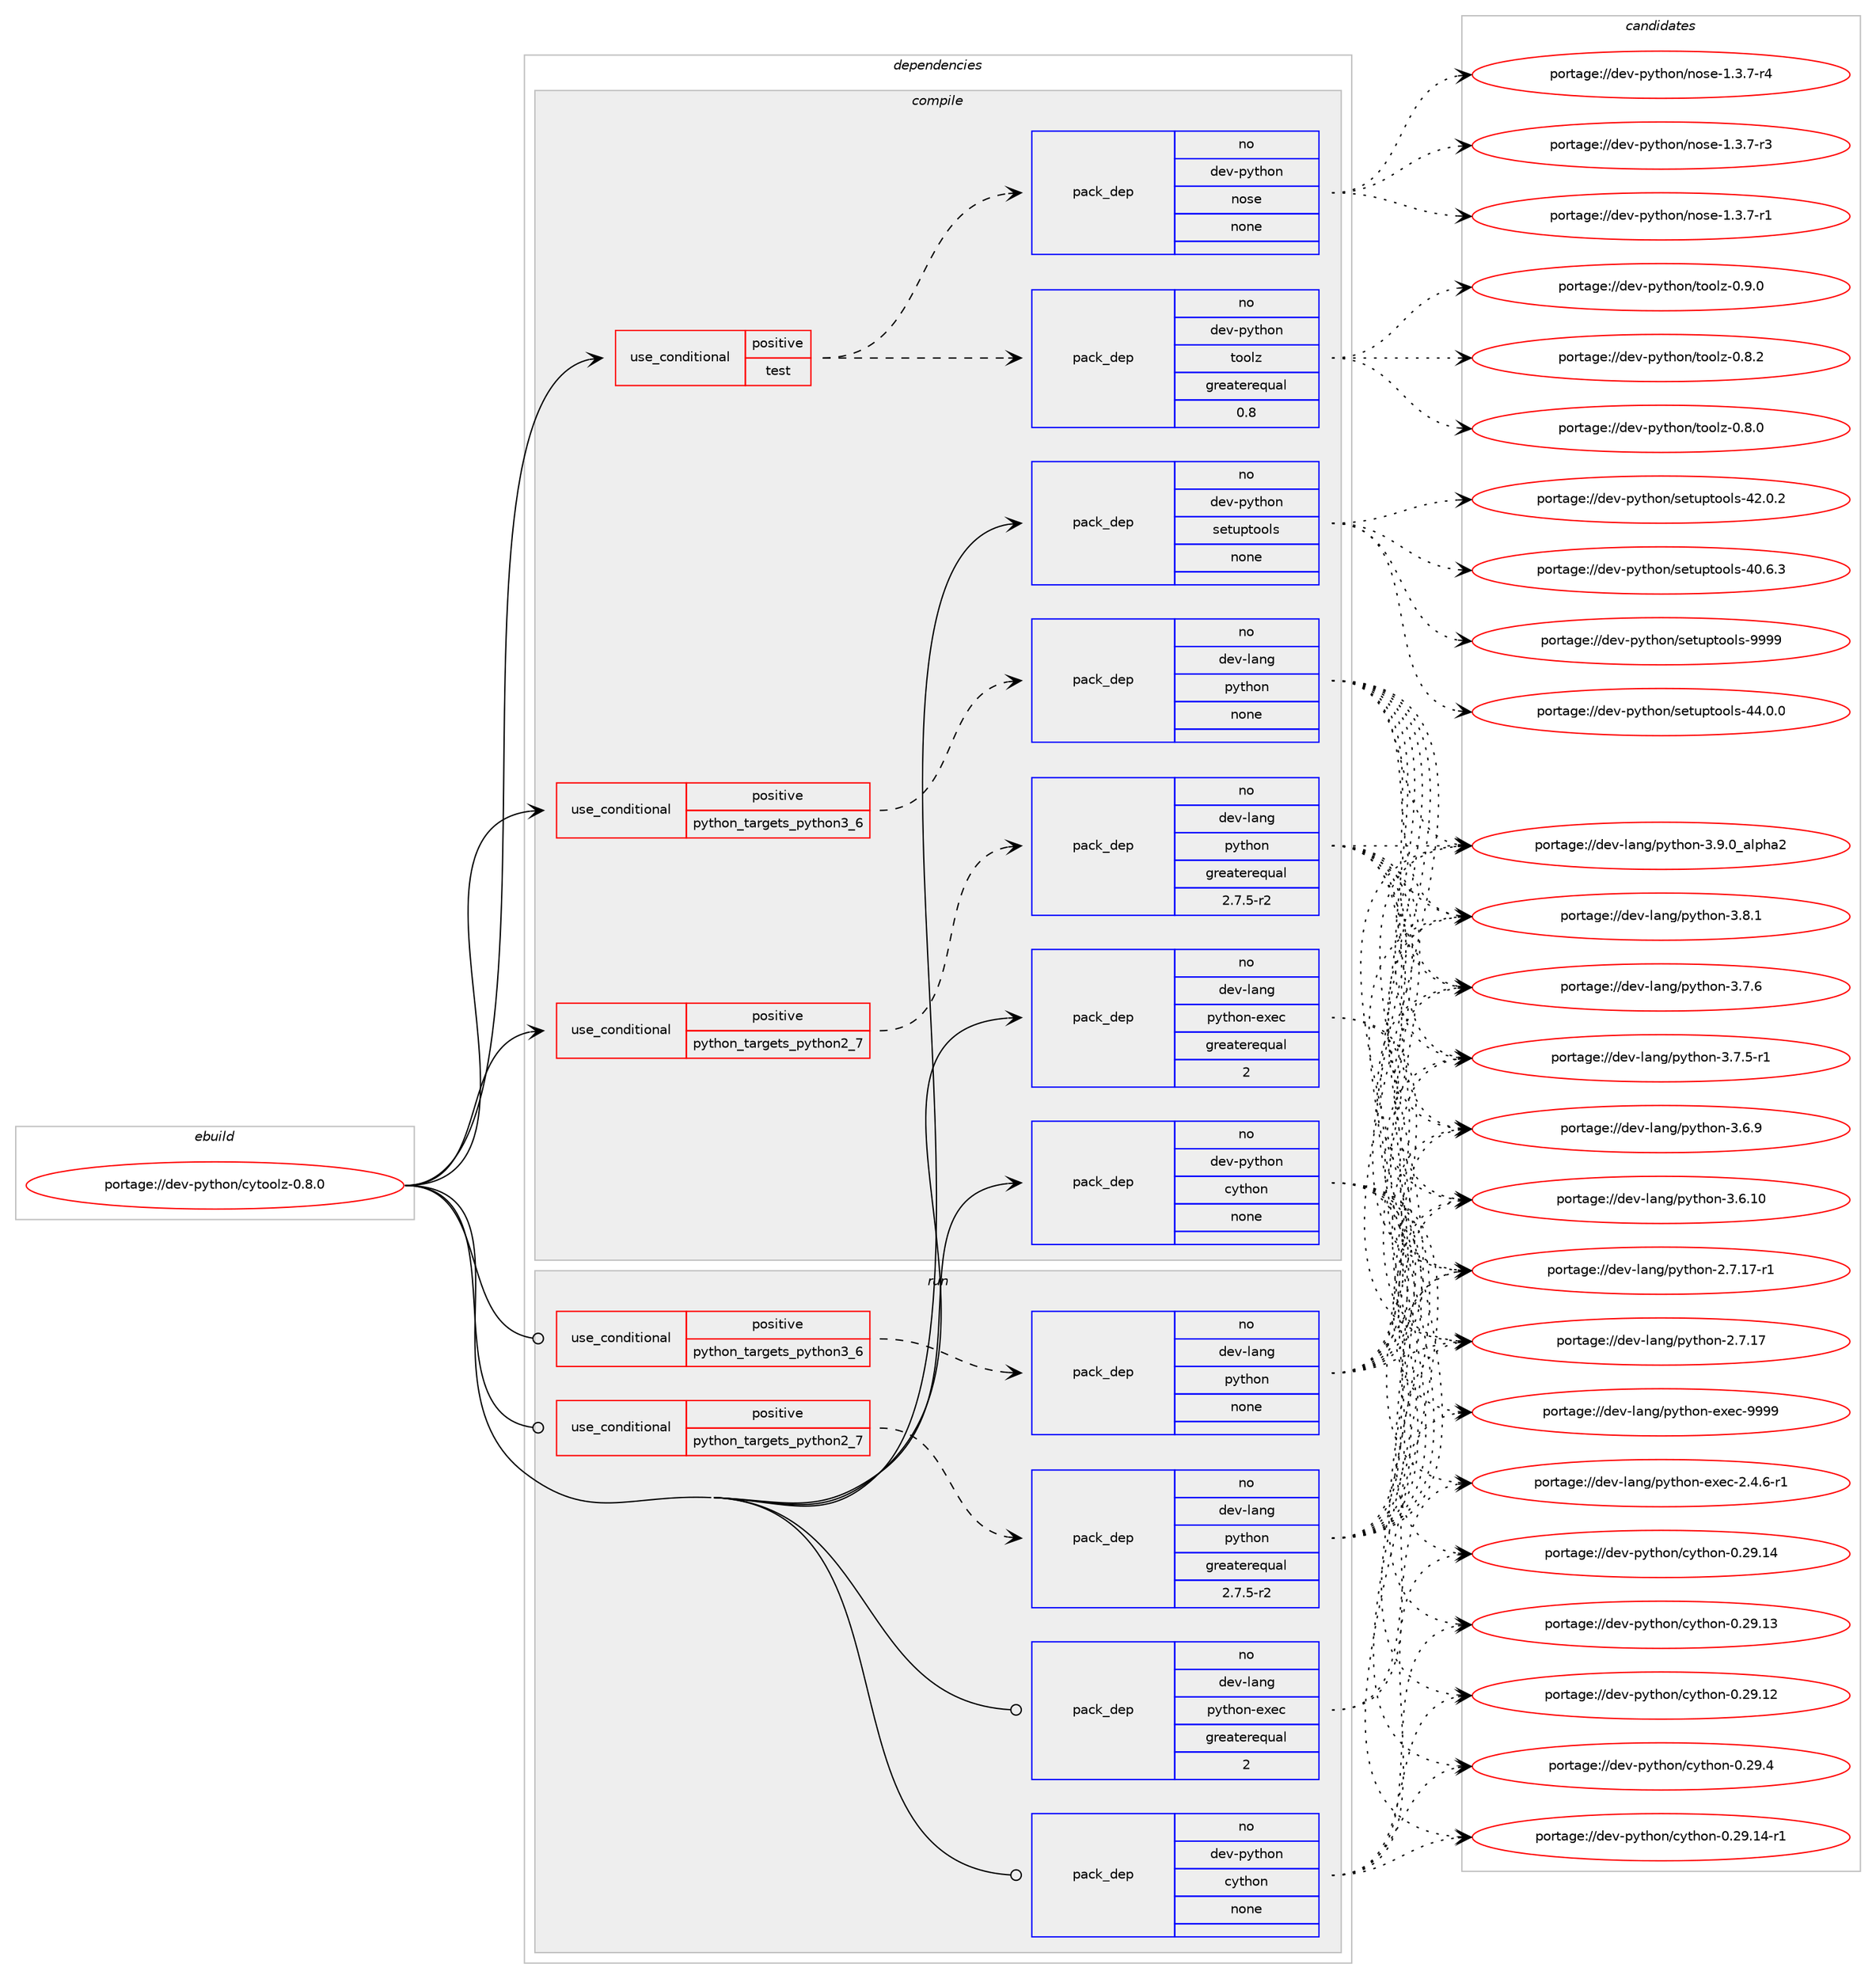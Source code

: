 digraph prolog {

# *************
# Graph options
# *************

newrank=true;
concentrate=true;
compound=true;
graph [rankdir=LR,fontname=Helvetica,fontsize=10,ranksep=1.5];#, ranksep=2.5, nodesep=0.2];
edge  [arrowhead=vee];
node  [fontname=Helvetica,fontsize=10];

# **********
# The ebuild
# **********

subgraph cluster_leftcol {
color=gray;
label=<<i>ebuild</i>>;
id [label="portage://dev-python/cytoolz-0.8.0", color=red, width=4, href="../dev-python/cytoolz-0.8.0.svg"];
}

# ****************
# The dependencies
# ****************

subgraph cluster_midcol {
color=gray;
label=<<i>dependencies</i>>;
subgraph cluster_compile {
fillcolor="#eeeeee";
style=filled;
label=<<i>compile</i>>;
subgraph cond117108 {
dependency465151 [label=<<TABLE BORDER="0" CELLBORDER="1" CELLSPACING="0" CELLPADDING="4"><TR><TD ROWSPAN="3" CELLPADDING="10">use_conditional</TD></TR><TR><TD>positive</TD></TR><TR><TD>python_targets_python2_7</TD></TR></TABLE>>, shape=none, color=red];
subgraph pack343049 {
dependency465152 [label=<<TABLE BORDER="0" CELLBORDER="1" CELLSPACING="0" CELLPADDING="4" WIDTH="220"><TR><TD ROWSPAN="6" CELLPADDING="30">pack_dep</TD></TR><TR><TD WIDTH="110">no</TD></TR><TR><TD>dev-lang</TD></TR><TR><TD>python</TD></TR><TR><TD>greaterequal</TD></TR><TR><TD>2.7.5-r2</TD></TR></TABLE>>, shape=none, color=blue];
}
dependency465151:e -> dependency465152:w [weight=20,style="dashed",arrowhead="vee"];
}
id:e -> dependency465151:w [weight=20,style="solid",arrowhead="vee"];
subgraph cond117109 {
dependency465153 [label=<<TABLE BORDER="0" CELLBORDER="1" CELLSPACING="0" CELLPADDING="4"><TR><TD ROWSPAN="3" CELLPADDING="10">use_conditional</TD></TR><TR><TD>positive</TD></TR><TR><TD>python_targets_python3_6</TD></TR></TABLE>>, shape=none, color=red];
subgraph pack343050 {
dependency465154 [label=<<TABLE BORDER="0" CELLBORDER="1" CELLSPACING="0" CELLPADDING="4" WIDTH="220"><TR><TD ROWSPAN="6" CELLPADDING="30">pack_dep</TD></TR><TR><TD WIDTH="110">no</TD></TR><TR><TD>dev-lang</TD></TR><TR><TD>python</TD></TR><TR><TD>none</TD></TR><TR><TD></TD></TR></TABLE>>, shape=none, color=blue];
}
dependency465153:e -> dependency465154:w [weight=20,style="dashed",arrowhead="vee"];
}
id:e -> dependency465153:w [weight=20,style="solid",arrowhead="vee"];
subgraph cond117110 {
dependency465155 [label=<<TABLE BORDER="0" CELLBORDER="1" CELLSPACING="0" CELLPADDING="4"><TR><TD ROWSPAN="3" CELLPADDING="10">use_conditional</TD></TR><TR><TD>positive</TD></TR><TR><TD>test</TD></TR></TABLE>>, shape=none, color=red];
subgraph pack343051 {
dependency465156 [label=<<TABLE BORDER="0" CELLBORDER="1" CELLSPACING="0" CELLPADDING="4" WIDTH="220"><TR><TD ROWSPAN="6" CELLPADDING="30">pack_dep</TD></TR><TR><TD WIDTH="110">no</TD></TR><TR><TD>dev-python</TD></TR><TR><TD>nose</TD></TR><TR><TD>none</TD></TR><TR><TD></TD></TR></TABLE>>, shape=none, color=blue];
}
dependency465155:e -> dependency465156:w [weight=20,style="dashed",arrowhead="vee"];
subgraph pack343052 {
dependency465157 [label=<<TABLE BORDER="0" CELLBORDER="1" CELLSPACING="0" CELLPADDING="4" WIDTH="220"><TR><TD ROWSPAN="6" CELLPADDING="30">pack_dep</TD></TR><TR><TD WIDTH="110">no</TD></TR><TR><TD>dev-python</TD></TR><TR><TD>toolz</TD></TR><TR><TD>greaterequal</TD></TR><TR><TD>0.8</TD></TR></TABLE>>, shape=none, color=blue];
}
dependency465155:e -> dependency465157:w [weight=20,style="dashed",arrowhead="vee"];
}
id:e -> dependency465155:w [weight=20,style="solid",arrowhead="vee"];
subgraph pack343053 {
dependency465158 [label=<<TABLE BORDER="0" CELLBORDER="1" CELLSPACING="0" CELLPADDING="4" WIDTH="220"><TR><TD ROWSPAN="6" CELLPADDING="30">pack_dep</TD></TR><TR><TD WIDTH="110">no</TD></TR><TR><TD>dev-lang</TD></TR><TR><TD>python-exec</TD></TR><TR><TD>greaterequal</TD></TR><TR><TD>2</TD></TR></TABLE>>, shape=none, color=blue];
}
id:e -> dependency465158:w [weight=20,style="solid",arrowhead="vee"];
subgraph pack343054 {
dependency465159 [label=<<TABLE BORDER="0" CELLBORDER="1" CELLSPACING="0" CELLPADDING="4" WIDTH="220"><TR><TD ROWSPAN="6" CELLPADDING="30">pack_dep</TD></TR><TR><TD WIDTH="110">no</TD></TR><TR><TD>dev-python</TD></TR><TR><TD>cython</TD></TR><TR><TD>none</TD></TR><TR><TD></TD></TR></TABLE>>, shape=none, color=blue];
}
id:e -> dependency465159:w [weight=20,style="solid",arrowhead="vee"];
subgraph pack343055 {
dependency465160 [label=<<TABLE BORDER="0" CELLBORDER="1" CELLSPACING="0" CELLPADDING="4" WIDTH="220"><TR><TD ROWSPAN="6" CELLPADDING="30">pack_dep</TD></TR><TR><TD WIDTH="110">no</TD></TR><TR><TD>dev-python</TD></TR><TR><TD>setuptools</TD></TR><TR><TD>none</TD></TR><TR><TD></TD></TR></TABLE>>, shape=none, color=blue];
}
id:e -> dependency465160:w [weight=20,style="solid",arrowhead="vee"];
}
subgraph cluster_compileandrun {
fillcolor="#eeeeee";
style=filled;
label=<<i>compile and run</i>>;
}
subgraph cluster_run {
fillcolor="#eeeeee";
style=filled;
label=<<i>run</i>>;
subgraph cond117111 {
dependency465161 [label=<<TABLE BORDER="0" CELLBORDER="1" CELLSPACING="0" CELLPADDING="4"><TR><TD ROWSPAN="3" CELLPADDING="10">use_conditional</TD></TR><TR><TD>positive</TD></TR><TR><TD>python_targets_python2_7</TD></TR></TABLE>>, shape=none, color=red];
subgraph pack343056 {
dependency465162 [label=<<TABLE BORDER="0" CELLBORDER="1" CELLSPACING="0" CELLPADDING="4" WIDTH="220"><TR><TD ROWSPAN="6" CELLPADDING="30">pack_dep</TD></TR><TR><TD WIDTH="110">no</TD></TR><TR><TD>dev-lang</TD></TR><TR><TD>python</TD></TR><TR><TD>greaterequal</TD></TR><TR><TD>2.7.5-r2</TD></TR></TABLE>>, shape=none, color=blue];
}
dependency465161:e -> dependency465162:w [weight=20,style="dashed",arrowhead="vee"];
}
id:e -> dependency465161:w [weight=20,style="solid",arrowhead="odot"];
subgraph cond117112 {
dependency465163 [label=<<TABLE BORDER="0" CELLBORDER="1" CELLSPACING="0" CELLPADDING="4"><TR><TD ROWSPAN="3" CELLPADDING="10">use_conditional</TD></TR><TR><TD>positive</TD></TR><TR><TD>python_targets_python3_6</TD></TR></TABLE>>, shape=none, color=red];
subgraph pack343057 {
dependency465164 [label=<<TABLE BORDER="0" CELLBORDER="1" CELLSPACING="0" CELLPADDING="4" WIDTH="220"><TR><TD ROWSPAN="6" CELLPADDING="30">pack_dep</TD></TR><TR><TD WIDTH="110">no</TD></TR><TR><TD>dev-lang</TD></TR><TR><TD>python</TD></TR><TR><TD>none</TD></TR><TR><TD></TD></TR></TABLE>>, shape=none, color=blue];
}
dependency465163:e -> dependency465164:w [weight=20,style="dashed",arrowhead="vee"];
}
id:e -> dependency465163:w [weight=20,style="solid",arrowhead="odot"];
subgraph pack343058 {
dependency465165 [label=<<TABLE BORDER="0" CELLBORDER="1" CELLSPACING="0" CELLPADDING="4" WIDTH="220"><TR><TD ROWSPAN="6" CELLPADDING="30">pack_dep</TD></TR><TR><TD WIDTH="110">no</TD></TR><TR><TD>dev-lang</TD></TR><TR><TD>python-exec</TD></TR><TR><TD>greaterequal</TD></TR><TR><TD>2</TD></TR></TABLE>>, shape=none, color=blue];
}
id:e -> dependency465165:w [weight=20,style="solid",arrowhead="odot"];
subgraph pack343059 {
dependency465166 [label=<<TABLE BORDER="0" CELLBORDER="1" CELLSPACING="0" CELLPADDING="4" WIDTH="220"><TR><TD ROWSPAN="6" CELLPADDING="30">pack_dep</TD></TR><TR><TD WIDTH="110">no</TD></TR><TR><TD>dev-python</TD></TR><TR><TD>cython</TD></TR><TR><TD>none</TD></TR><TR><TD></TD></TR></TABLE>>, shape=none, color=blue];
}
id:e -> dependency465166:w [weight=20,style="solid",arrowhead="odot"];
}
}

# **************
# The candidates
# **************

subgraph cluster_choices {
rank=same;
color=gray;
label=<<i>candidates</i>>;

subgraph choice343049 {
color=black;
nodesep=1;
choice10010111845108971101034711212111610411111045514657464895971081121049750 [label="portage://dev-lang/python-3.9.0_alpha2", color=red, width=4,href="../dev-lang/python-3.9.0_alpha2.svg"];
choice100101118451089711010347112121116104111110455146564649 [label="portage://dev-lang/python-3.8.1", color=red, width=4,href="../dev-lang/python-3.8.1.svg"];
choice100101118451089711010347112121116104111110455146554654 [label="portage://dev-lang/python-3.7.6", color=red, width=4,href="../dev-lang/python-3.7.6.svg"];
choice1001011184510897110103471121211161041111104551465546534511449 [label="portage://dev-lang/python-3.7.5-r1", color=red, width=4,href="../dev-lang/python-3.7.5-r1.svg"];
choice100101118451089711010347112121116104111110455146544657 [label="portage://dev-lang/python-3.6.9", color=red, width=4,href="../dev-lang/python-3.6.9.svg"];
choice10010111845108971101034711212111610411111045514654464948 [label="portage://dev-lang/python-3.6.10", color=red, width=4,href="../dev-lang/python-3.6.10.svg"];
choice100101118451089711010347112121116104111110455046554649554511449 [label="portage://dev-lang/python-2.7.17-r1", color=red, width=4,href="../dev-lang/python-2.7.17-r1.svg"];
choice10010111845108971101034711212111610411111045504655464955 [label="portage://dev-lang/python-2.7.17", color=red, width=4,href="../dev-lang/python-2.7.17.svg"];
dependency465152:e -> choice10010111845108971101034711212111610411111045514657464895971081121049750:w [style=dotted,weight="100"];
dependency465152:e -> choice100101118451089711010347112121116104111110455146564649:w [style=dotted,weight="100"];
dependency465152:e -> choice100101118451089711010347112121116104111110455146554654:w [style=dotted,weight="100"];
dependency465152:e -> choice1001011184510897110103471121211161041111104551465546534511449:w [style=dotted,weight="100"];
dependency465152:e -> choice100101118451089711010347112121116104111110455146544657:w [style=dotted,weight="100"];
dependency465152:e -> choice10010111845108971101034711212111610411111045514654464948:w [style=dotted,weight="100"];
dependency465152:e -> choice100101118451089711010347112121116104111110455046554649554511449:w [style=dotted,weight="100"];
dependency465152:e -> choice10010111845108971101034711212111610411111045504655464955:w [style=dotted,weight="100"];
}
subgraph choice343050 {
color=black;
nodesep=1;
choice10010111845108971101034711212111610411111045514657464895971081121049750 [label="portage://dev-lang/python-3.9.0_alpha2", color=red, width=4,href="../dev-lang/python-3.9.0_alpha2.svg"];
choice100101118451089711010347112121116104111110455146564649 [label="portage://dev-lang/python-3.8.1", color=red, width=4,href="../dev-lang/python-3.8.1.svg"];
choice100101118451089711010347112121116104111110455146554654 [label="portage://dev-lang/python-3.7.6", color=red, width=4,href="../dev-lang/python-3.7.6.svg"];
choice1001011184510897110103471121211161041111104551465546534511449 [label="portage://dev-lang/python-3.7.5-r1", color=red, width=4,href="../dev-lang/python-3.7.5-r1.svg"];
choice100101118451089711010347112121116104111110455146544657 [label="portage://dev-lang/python-3.6.9", color=red, width=4,href="../dev-lang/python-3.6.9.svg"];
choice10010111845108971101034711212111610411111045514654464948 [label="portage://dev-lang/python-3.6.10", color=red, width=4,href="../dev-lang/python-3.6.10.svg"];
choice100101118451089711010347112121116104111110455046554649554511449 [label="portage://dev-lang/python-2.7.17-r1", color=red, width=4,href="../dev-lang/python-2.7.17-r1.svg"];
choice10010111845108971101034711212111610411111045504655464955 [label="portage://dev-lang/python-2.7.17", color=red, width=4,href="../dev-lang/python-2.7.17.svg"];
dependency465154:e -> choice10010111845108971101034711212111610411111045514657464895971081121049750:w [style=dotted,weight="100"];
dependency465154:e -> choice100101118451089711010347112121116104111110455146564649:w [style=dotted,weight="100"];
dependency465154:e -> choice100101118451089711010347112121116104111110455146554654:w [style=dotted,weight="100"];
dependency465154:e -> choice1001011184510897110103471121211161041111104551465546534511449:w [style=dotted,weight="100"];
dependency465154:e -> choice100101118451089711010347112121116104111110455146544657:w [style=dotted,weight="100"];
dependency465154:e -> choice10010111845108971101034711212111610411111045514654464948:w [style=dotted,weight="100"];
dependency465154:e -> choice100101118451089711010347112121116104111110455046554649554511449:w [style=dotted,weight="100"];
dependency465154:e -> choice10010111845108971101034711212111610411111045504655464955:w [style=dotted,weight="100"];
}
subgraph choice343051 {
color=black;
nodesep=1;
choice10010111845112121116104111110471101111151014549465146554511452 [label="portage://dev-python/nose-1.3.7-r4", color=red, width=4,href="../dev-python/nose-1.3.7-r4.svg"];
choice10010111845112121116104111110471101111151014549465146554511451 [label="portage://dev-python/nose-1.3.7-r3", color=red, width=4,href="../dev-python/nose-1.3.7-r3.svg"];
choice10010111845112121116104111110471101111151014549465146554511449 [label="portage://dev-python/nose-1.3.7-r1", color=red, width=4,href="../dev-python/nose-1.3.7-r1.svg"];
dependency465156:e -> choice10010111845112121116104111110471101111151014549465146554511452:w [style=dotted,weight="100"];
dependency465156:e -> choice10010111845112121116104111110471101111151014549465146554511451:w [style=dotted,weight="100"];
dependency465156:e -> choice10010111845112121116104111110471101111151014549465146554511449:w [style=dotted,weight="100"];
}
subgraph choice343052 {
color=black;
nodesep=1;
choice1001011184511212111610411111047116111111108122454846574648 [label="portage://dev-python/toolz-0.9.0", color=red, width=4,href="../dev-python/toolz-0.9.0.svg"];
choice1001011184511212111610411111047116111111108122454846564650 [label="portage://dev-python/toolz-0.8.2", color=red, width=4,href="../dev-python/toolz-0.8.2.svg"];
choice1001011184511212111610411111047116111111108122454846564648 [label="portage://dev-python/toolz-0.8.0", color=red, width=4,href="../dev-python/toolz-0.8.0.svg"];
dependency465157:e -> choice1001011184511212111610411111047116111111108122454846574648:w [style=dotted,weight="100"];
dependency465157:e -> choice1001011184511212111610411111047116111111108122454846564650:w [style=dotted,weight="100"];
dependency465157:e -> choice1001011184511212111610411111047116111111108122454846564648:w [style=dotted,weight="100"];
}
subgraph choice343053 {
color=black;
nodesep=1;
choice10010111845108971101034711212111610411111045101120101994557575757 [label="portage://dev-lang/python-exec-9999", color=red, width=4,href="../dev-lang/python-exec-9999.svg"];
choice10010111845108971101034711212111610411111045101120101994550465246544511449 [label="portage://dev-lang/python-exec-2.4.6-r1", color=red, width=4,href="../dev-lang/python-exec-2.4.6-r1.svg"];
dependency465158:e -> choice10010111845108971101034711212111610411111045101120101994557575757:w [style=dotted,weight="100"];
dependency465158:e -> choice10010111845108971101034711212111610411111045101120101994550465246544511449:w [style=dotted,weight="100"];
}
subgraph choice343054 {
color=black;
nodesep=1;
choice10010111845112121116104111110479912111610411111045484650574652 [label="portage://dev-python/cython-0.29.4", color=red, width=4,href="../dev-python/cython-0.29.4.svg"];
choice10010111845112121116104111110479912111610411111045484650574649524511449 [label="portage://dev-python/cython-0.29.14-r1", color=red, width=4,href="../dev-python/cython-0.29.14-r1.svg"];
choice1001011184511212111610411111047991211161041111104548465057464952 [label="portage://dev-python/cython-0.29.14", color=red, width=4,href="../dev-python/cython-0.29.14.svg"];
choice1001011184511212111610411111047991211161041111104548465057464951 [label="portage://dev-python/cython-0.29.13", color=red, width=4,href="../dev-python/cython-0.29.13.svg"];
choice1001011184511212111610411111047991211161041111104548465057464950 [label="portage://dev-python/cython-0.29.12", color=red, width=4,href="../dev-python/cython-0.29.12.svg"];
dependency465159:e -> choice10010111845112121116104111110479912111610411111045484650574652:w [style=dotted,weight="100"];
dependency465159:e -> choice10010111845112121116104111110479912111610411111045484650574649524511449:w [style=dotted,weight="100"];
dependency465159:e -> choice1001011184511212111610411111047991211161041111104548465057464952:w [style=dotted,weight="100"];
dependency465159:e -> choice1001011184511212111610411111047991211161041111104548465057464951:w [style=dotted,weight="100"];
dependency465159:e -> choice1001011184511212111610411111047991211161041111104548465057464950:w [style=dotted,weight="100"];
}
subgraph choice343055 {
color=black;
nodesep=1;
choice10010111845112121116104111110471151011161171121161111111081154557575757 [label="portage://dev-python/setuptools-9999", color=red, width=4,href="../dev-python/setuptools-9999.svg"];
choice100101118451121211161041111104711510111611711211611111110811545525246484648 [label="portage://dev-python/setuptools-44.0.0", color=red, width=4,href="../dev-python/setuptools-44.0.0.svg"];
choice100101118451121211161041111104711510111611711211611111110811545525046484650 [label="portage://dev-python/setuptools-42.0.2", color=red, width=4,href="../dev-python/setuptools-42.0.2.svg"];
choice100101118451121211161041111104711510111611711211611111110811545524846544651 [label="portage://dev-python/setuptools-40.6.3", color=red, width=4,href="../dev-python/setuptools-40.6.3.svg"];
dependency465160:e -> choice10010111845112121116104111110471151011161171121161111111081154557575757:w [style=dotted,weight="100"];
dependency465160:e -> choice100101118451121211161041111104711510111611711211611111110811545525246484648:w [style=dotted,weight="100"];
dependency465160:e -> choice100101118451121211161041111104711510111611711211611111110811545525046484650:w [style=dotted,weight="100"];
dependency465160:e -> choice100101118451121211161041111104711510111611711211611111110811545524846544651:w [style=dotted,weight="100"];
}
subgraph choice343056 {
color=black;
nodesep=1;
choice10010111845108971101034711212111610411111045514657464895971081121049750 [label="portage://dev-lang/python-3.9.0_alpha2", color=red, width=4,href="../dev-lang/python-3.9.0_alpha2.svg"];
choice100101118451089711010347112121116104111110455146564649 [label="portage://dev-lang/python-3.8.1", color=red, width=4,href="../dev-lang/python-3.8.1.svg"];
choice100101118451089711010347112121116104111110455146554654 [label="portage://dev-lang/python-3.7.6", color=red, width=4,href="../dev-lang/python-3.7.6.svg"];
choice1001011184510897110103471121211161041111104551465546534511449 [label="portage://dev-lang/python-3.7.5-r1", color=red, width=4,href="../dev-lang/python-3.7.5-r1.svg"];
choice100101118451089711010347112121116104111110455146544657 [label="portage://dev-lang/python-3.6.9", color=red, width=4,href="../dev-lang/python-3.6.9.svg"];
choice10010111845108971101034711212111610411111045514654464948 [label="portage://dev-lang/python-3.6.10", color=red, width=4,href="../dev-lang/python-3.6.10.svg"];
choice100101118451089711010347112121116104111110455046554649554511449 [label="portage://dev-lang/python-2.7.17-r1", color=red, width=4,href="../dev-lang/python-2.7.17-r1.svg"];
choice10010111845108971101034711212111610411111045504655464955 [label="portage://dev-lang/python-2.7.17", color=red, width=4,href="../dev-lang/python-2.7.17.svg"];
dependency465162:e -> choice10010111845108971101034711212111610411111045514657464895971081121049750:w [style=dotted,weight="100"];
dependency465162:e -> choice100101118451089711010347112121116104111110455146564649:w [style=dotted,weight="100"];
dependency465162:e -> choice100101118451089711010347112121116104111110455146554654:w [style=dotted,weight="100"];
dependency465162:e -> choice1001011184510897110103471121211161041111104551465546534511449:w [style=dotted,weight="100"];
dependency465162:e -> choice100101118451089711010347112121116104111110455146544657:w [style=dotted,weight="100"];
dependency465162:e -> choice10010111845108971101034711212111610411111045514654464948:w [style=dotted,weight="100"];
dependency465162:e -> choice100101118451089711010347112121116104111110455046554649554511449:w [style=dotted,weight="100"];
dependency465162:e -> choice10010111845108971101034711212111610411111045504655464955:w [style=dotted,weight="100"];
}
subgraph choice343057 {
color=black;
nodesep=1;
choice10010111845108971101034711212111610411111045514657464895971081121049750 [label="portage://dev-lang/python-3.9.0_alpha2", color=red, width=4,href="../dev-lang/python-3.9.0_alpha2.svg"];
choice100101118451089711010347112121116104111110455146564649 [label="portage://dev-lang/python-3.8.1", color=red, width=4,href="../dev-lang/python-3.8.1.svg"];
choice100101118451089711010347112121116104111110455146554654 [label="portage://dev-lang/python-3.7.6", color=red, width=4,href="../dev-lang/python-3.7.6.svg"];
choice1001011184510897110103471121211161041111104551465546534511449 [label="portage://dev-lang/python-3.7.5-r1", color=red, width=4,href="../dev-lang/python-3.7.5-r1.svg"];
choice100101118451089711010347112121116104111110455146544657 [label="portage://dev-lang/python-3.6.9", color=red, width=4,href="../dev-lang/python-3.6.9.svg"];
choice10010111845108971101034711212111610411111045514654464948 [label="portage://dev-lang/python-3.6.10", color=red, width=4,href="../dev-lang/python-3.6.10.svg"];
choice100101118451089711010347112121116104111110455046554649554511449 [label="portage://dev-lang/python-2.7.17-r1", color=red, width=4,href="../dev-lang/python-2.7.17-r1.svg"];
choice10010111845108971101034711212111610411111045504655464955 [label="portage://dev-lang/python-2.7.17", color=red, width=4,href="../dev-lang/python-2.7.17.svg"];
dependency465164:e -> choice10010111845108971101034711212111610411111045514657464895971081121049750:w [style=dotted,weight="100"];
dependency465164:e -> choice100101118451089711010347112121116104111110455146564649:w [style=dotted,weight="100"];
dependency465164:e -> choice100101118451089711010347112121116104111110455146554654:w [style=dotted,weight="100"];
dependency465164:e -> choice1001011184510897110103471121211161041111104551465546534511449:w [style=dotted,weight="100"];
dependency465164:e -> choice100101118451089711010347112121116104111110455146544657:w [style=dotted,weight="100"];
dependency465164:e -> choice10010111845108971101034711212111610411111045514654464948:w [style=dotted,weight="100"];
dependency465164:e -> choice100101118451089711010347112121116104111110455046554649554511449:w [style=dotted,weight="100"];
dependency465164:e -> choice10010111845108971101034711212111610411111045504655464955:w [style=dotted,weight="100"];
}
subgraph choice343058 {
color=black;
nodesep=1;
choice10010111845108971101034711212111610411111045101120101994557575757 [label="portage://dev-lang/python-exec-9999", color=red, width=4,href="../dev-lang/python-exec-9999.svg"];
choice10010111845108971101034711212111610411111045101120101994550465246544511449 [label="portage://dev-lang/python-exec-2.4.6-r1", color=red, width=4,href="../dev-lang/python-exec-2.4.6-r1.svg"];
dependency465165:e -> choice10010111845108971101034711212111610411111045101120101994557575757:w [style=dotted,weight="100"];
dependency465165:e -> choice10010111845108971101034711212111610411111045101120101994550465246544511449:w [style=dotted,weight="100"];
}
subgraph choice343059 {
color=black;
nodesep=1;
choice10010111845112121116104111110479912111610411111045484650574652 [label="portage://dev-python/cython-0.29.4", color=red, width=4,href="../dev-python/cython-0.29.4.svg"];
choice10010111845112121116104111110479912111610411111045484650574649524511449 [label="portage://dev-python/cython-0.29.14-r1", color=red, width=4,href="../dev-python/cython-0.29.14-r1.svg"];
choice1001011184511212111610411111047991211161041111104548465057464952 [label="portage://dev-python/cython-0.29.14", color=red, width=4,href="../dev-python/cython-0.29.14.svg"];
choice1001011184511212111610411111047991211161041111104548465057464951 [label="portage://dev-python/cython-0.29.13", color=red, width=4,href="../dev-python/cython-0.29.13.svg"];
choice1001011184511212111610411111047991211161041111104548465057464950 [label="portage://dev-python/cython-0.29.12", color=red, width=4,href="../dev-python/cython-0.29.12.svg"];
dependency465166:e -> choice10010111845112121116104111110479912111610411111045484650574652:w [style=dotted,weight="100"];
dependency465166:e -> choice10010111845112121116104111110479912111610411111045484650574649524511449:w [style=dotted,weight="100"];
dependency465166:e -> choice1001011184511212111610411111047991211161041111104548465057464952:w [style=dotted,weight="100"];
dependency465166:e -> choice1001011184511212111610411111047991211161041111104548465057464951:w [style=dotted,weight="100"];
dependency465166:e -> choice1001011184511212111610411111047991211161041111104548465057464950:w [style=dotted,weight="100"];
}
}

}
